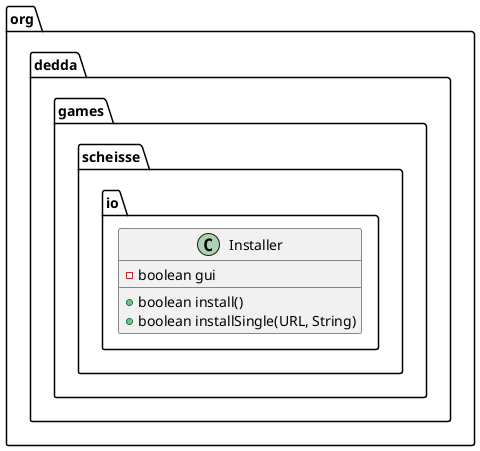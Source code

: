 @startuml
class org.dedda.games.scheisse.io.Installer{
    - boolean gui
    + boolean install()
    + boolean installSingle(URL, String)
}
@enduml